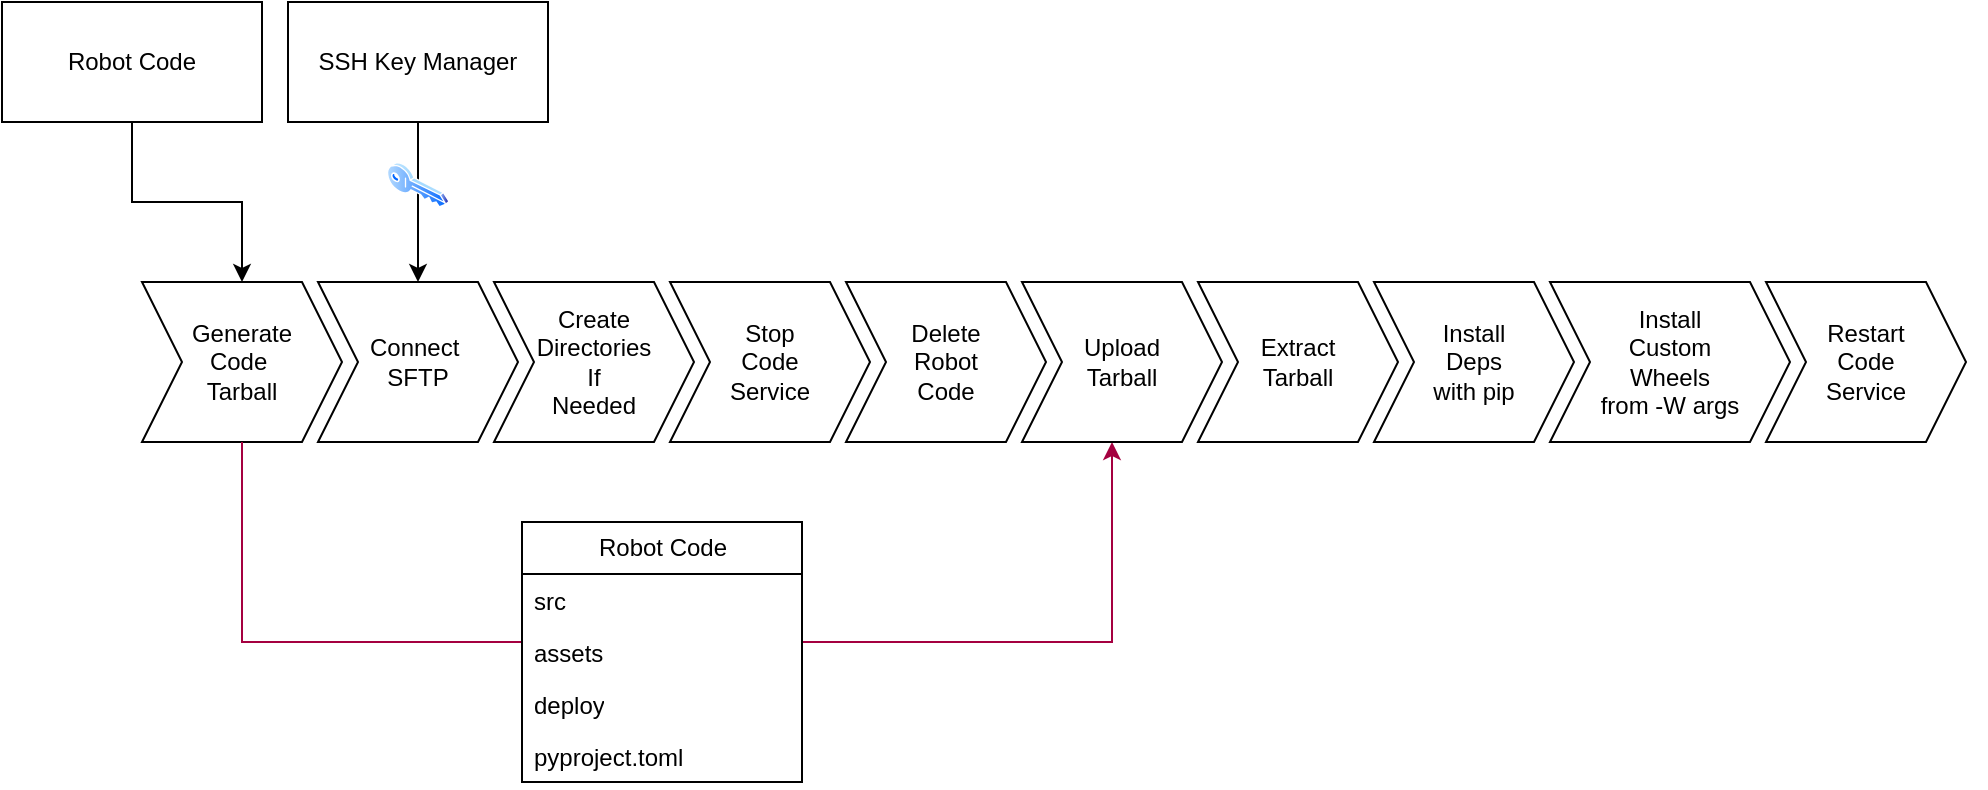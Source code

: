 <mxfile version="27.2.0" pages="2">
  <diagram name="Deploy" id="7H7E4NXmnUPydR_QwePN">
    <mxGraphModel grid="1" page="1" gridSize="10" guides="1" tooltips="1" connect="1" arrows="1" fold="1" pageScale="1" pageWidth="850" pageHeight="1100" background="none" math="0" shadow="0">
      <root>
        <mxCell id="0" />
        <mxCell id="1" parent="0" />
        <mxCell id="BoAaOEzfVGBLyncLPv35-66" value="" style="swimlane;childLayout=stackLayout;horizontal=1;fillColor=none;horizontalStack=1;resizeParent=1;resizeParentMax=0;resizeLast=0;collapsible=0;strokeColor=none;stackBorder=10;stackSpacing=-12;resizable=1;align=center;points=[];whiteSpace=wrap;html=1;startSize=0;" vertex="1" parent="1">
          <mxGeometry x="510" y="560" width="932" height="100" as="geometry" />
        </mxCell>
        <mxCell id="BoAaOEzfVGBLyncLPv35-67" value="&lt;div&gt;Generate&lt;/div&gt;&lt;div&gt;Code&amp;nbsp;&lt;/div&gt;&lt;div&gt;Tarball&lt;/div&gt;" style="shape=step;perimeter=stepPerimeter;fixedSize=1;points=[];whiteSpace=wrap;html=1;" vertex="1" parent="BoAaOEzfVGBLyncLPv35-66">
          <mxGeometry x="10" y="10" width="100" height="80" as="geometry" />
        </mxCell>
        <mxCell id="BoAaOEzfVGBLyncLPv35-68" value="&lt;div&gt;Connect&amp;nbsp;&lt;/div&gt;&lt;div&gt;SFTP&lt;/div&gt;" style="shape=step;perimeter=stepPerimeter;fixedSize=1;points=[];whiteSpace=wrap;html=1;" vertex="1" parent="BoAaOEzfVGBLyncLPv35-66">
          <mxGeometry x="98" y="10" width="100" height="80" as="geometry" />
        </mxCell>
        <mxCell id="BoAaOEzfVGBLyncLPv35-69" value="&lt;div&gt;Create&lt;/div&gt;&lt;div&gt;Directories&lt;/div&gt;&lt;div&gt;If&lt;/div&gt;&lt;div&gt;Needed&lt;/div&gt;" style="shape=step;perimeter=stepPerimeter;fixedSize=1;points=[];whiteSpace=wrap;html=1;" vertex="1" parent="BoAaOEzfVGBLyncLPv35-66">
          <mxGeometry x="186" y="10" width="100" height="80" as="geometry" />
        </mxCell>
        <mxCell id="BoAaOEzfVGBLyncLPv35-77" value="&lt;div&gt;Stop&lt;/div&gt;&lt;div&gt;Code&lt;/div&gt;&lt;div&gt;Service&lt;/div&gt;" style="shape=step;perimeter=stepPerimeter;fixedSize=1;points=[];whiteSpace=wrap;html=1;" vertex="1" parent="BoAaOEzfVGBLyncLPv35-66">
          <mxGeometry x="274" y="10" width="100" height="80" as="geometry" />
        </mxCell>
        <mxCell id="BoAaOEzfVGBLyncLPv35-78" value="&lt;div&gt;Delete&lt;/div&gt;&lt;div&gt;Robot&lt;/div&gt;&lt;div&gt;Code&lt;/div&gt;" style="shape=step;perimeter=stepPerimeter;fixedSize=1;points=[];whiteSpace=wrap;html=1;" vertex="1" parent="BoAaOEzfVGBLyncLPv35-66">
          <mxGeometry x="362" y="10" width="100" height="80" as="geometry" />
        </mxCell>
        <mxCell id="BoAaOEzfVGBLyncLPv35-80" style="edgeStyle=orthogonalEdgeStyle;rounded=0;orthogonalLoop=1;jettySize=auto;html=1;fillColor=#d80073;strokeColor=#A50040;" edge="1" parent="BoAaOEzfVGBLyncLPv35-66" source="BoAaOEzfVGBLyncLPv35-67" target="BoAaOEzfVGBLyncLPv35-79">
          <mxGeometry relative="1" as="geometry">
            <mxPoint x="495" y="90" as="targetPoint" />
            <Array as="points">
              <mxPoint x="60" y="190" />
              <mxPoint x="495" y="190" />
            </Array>
          </mxGeometry>
        </mxCell>
        <mxCell id="BoAaOEzfVGBLyncLPv35-79" value="&lt;div&gt;Upload&lt;/div&gt;&lt;div&gt;Tarball&lt;/div&gt;" style="shape=step;perimeter=stepPerimeter;fixedSize=1;points=[];whiteSpace=wrap;html=1;" vertex="1" parent="BoAaOEzfVGBLyncLPv35-66">
          <mxGeometry x="450" y="10" width="100" height="80" as="geometry" />
        </mxCell>
        <mxCell id="BoAaOEzfVGBLyncLPv35-81" value="&lt;div&gt;Extract&lt;/div&gt;&lt;div&gt;Tarball&lt;/div&gt;" style="shape=step;perimeter=stepPerimeter;fixedSize=1;points=[];whiteSpace=wrap;html=1;" vertex="1" parent="BoAaOEzfVGBLyncLPv35-66">
          <mxGeometry x="538" y="10" width="100" height="80" as="geometry" />
        </mxCell>
        <mxCell id="BoAaOEzfVGBLyncLPv35-82" value="&lt;div&gt;Install&lt;/div&gt;&lt;div&gt;Deps&lt;/div&gt;&lt;div&gt;with pip&lt;/div&gt;" style="shape=step;perimeter=stepPerimeter;fixedSize=1;points=[];whiteSpace=wrap;html=1;" vertex="1" parent="BoAaOEzfVGBLyncLPv35-66">
          <mxGeometry x="626" y="10" width="100" height="80" as="geometry" />
        </mxCell>
        <mxCell id="W1d6NbL3SS3u4banT88Q-4" value="&lt;div&gt;Install&lt;/div&gt;&lt;div&gt;Custom&lt;/div&gt;&lt;div&gt;Wheels&lt;/div&gt;&lt;div&gt;from -W args&lt;/div&gt;" style="shape=step;perimeter=stepPerimeter;whiteSpace=wrap;html=1;fixedSize=1;" vertex="1" parent="BoAaOEzfVGBLyncLPv35-66">
          <mxGeometry x="714" y="10" width="120" height="80" as="geometry" />
        </mxCell>
        <mxCell id="BoAaOEzfVGBLyncLPv35-83" value="&lt;div&gt;Restart&lt;/div&gt;&lt;div&gt;Code&lt;/div&gt;&lt;div&gt;Service&lt;/div&gt;" style="shape=step;perimeter=stepPerimeter;fixedSize=1;points=[];whiteSpace=wrap;html=1;shadow=0;" vertex="1" parent="BoAaOEzfVGBLyncLPv35-66">
          <mxGeometry x="822" y="10" width="100" height="80" as="geometry" />
        </mxCell>
        <mxCell id="BoAaOEzfVGBLyncLPv35-75" style="edgeStyle=orthogonalEdgeStyle;rounded=0;orthogonalLoop=1;jettySize=auto;html=1;" edge="1" parent="1" source="BoAaOEzfVGBLyncLPv35-72" target="BoAaOEzfVGBLyncLPv35-68">
          <mxGeometry relative="1" as="geometry" />
        </mxCell>
        <mxCell id="BoAaOEzfVGBLyncLPv35-72" value="SSH Key Manager" style="rounded=0;whiteSpace=wrap;html=1;" vertex="1" parent="1">
          <mxGeometry x="593" y="430" width="130" height="60" as="geometry" />
        </mxCell>
        <mxCell id="BoAaOEzfVGBLyncLPv35-93" value="" style="image;aspect=fixed;perimeter=ellipsePerimeter;html=1;align=center;shadow=0;dashed=0;spacingTop=3;image=img/lib/active_directory/key.svg;imageBackground=none;imageBorder=none;" vertex="1" parent="1">
          <mxGeometry x="642.46" y="510" width="31.08" height="23" as="geometry" />
        </mxCell>
        <mxCell id="pcZ0-ckn7FtvvnfKstGV-1" value="Robot Code" style="swimlane;fontStyle=0;childLayout=stackLayout;horizontal=1;startSize=26;fillColor=none;horizontalStack=0;resizeParent=1;resizeParentMax=0;resizeLast=0;collapsible=1;marginBottom=0;html=1;glass=0;swimlaneLine=1;swimlaneFillColor=default;" vertex="1" parent="1">
          <mxGeometry x="710" y="690" width="140" height="130" as="geometry">
            <mxRectangle x="300" y="170" width="100" height="30" as="alternateBounds" />
          </mxGeometry>
        </mxCell>
        <mxCell id="pcZ0-ckn7FtvvnfKstGV-2" value="src" style="text;strokeColor=none;fillColor=none;align=left;verticalAlign=top;spacingLeft=4;spacingRight=4;overflow=hidden;rotatable=0;points=[[0,0.5],[1,0.5]];portConstraint=eastwest;whiteSpace=wrap;html=1;" vertex="1" parent="pcZ0-ckn7FtvvnfKstGV-1">
          <mxGeometry y="26" width="140" height="26" as="geometry" />
        </mxCell>
        <mxCell id="pcZ0-ckn7FtvvnfKstGV-3" value="assets" style="text;strokeColor=none;fillColor=none;align=left;verticalAlign=top;spacingLeft=4;spacingRight=4;overflow=hidden;rotatable=0;points=[[0,0.5],[1,0.5]];portConstraint=eastwest;whiteSpace=wrap;html=1;" vertex="1" parent="pcZ0-ckn7FtvvnfKstGV-1">
          <mxGeometry y="52" width="140" height="26" as="geometry" />
        </mxCell>
        <mxCell id="pcZ0-ckn7FtvvnfKstGV-4" value="deploy" style="text;strokeColor=none;fillColor=none;align=left;verticalAlign=top;spacingLeft=4;spacingRight=4;overflow=hidden;rotatable=0;points=[[0,0.5],[1,0.5]];portConstraint=eastwest;whiteSpace=wrap;html=1;" vertex="1" parent="pcZ0-ckn7FtvvnfKstGV-1">
          <mxGeometry y="78" width="140" height="26" as="geometry" />
        </mxCell>
        <mxCell id="pcZ0-ckn7FtvvnfKstGV-5" value="pyproject.toml" style="text;strokeColor=none;fillColor=none;align=left;verticalAlign=top;spacingLeft=4;spacingRight=4;overflow=hidden;rotatable=0;points=[[0,0.5],[1,0.5]];portConstraint=eastwest;whiteSpace=wrap;html=1;" vertex="1" parent="pcZ0-ckn7FtvvnfKstGV-1">
          <mxGeometry y="104" width="140" height="26" as="geometry" />
        </mxCell>
        <mxCell id="pcZ0-ckn7FtvvnfKstGV-7" style="edgeStyle=orthogonalEdgeStyle;rounded=0;orthogonalLoop=1;jettySize=auto;html=1;" edge="1" parent="1" source="pcZ0-ckn7FtvvnfKstGV-6" target="BoAaOEzfVGBLyncLPv35-67">
          <mxGeometry relative="1" as="geometry" />
        </mxCell>
        <mxCell id="pcZ0-ckn7FtvvnfKstGV-6" value="Robot Code" style="rounded=0;whiteSpace=wrap;html=1;" vertex="1" parent="1">
          <mxGeometry x="450" y="430" width="130" height="60" as="geometry" />
        </mxCell>
      </root>
    </mxGraphModel>
  </diagram>
  <diagram id="9Vua3vH_CtVlWO-5X2AS" name="Robot Code Directory Structure">
    <mxGraphModel grid="1" page="1" gridSize="10" guides="1" tooltips="1" connect="1" arrows="1" fold="1" pageScale="1" pageWidth="850" pageHeight="1100" math="0" shadow="0">
      <root>
        <mxCell id="0" />
        <mxCell id="1" parent="0" />
        <mxCell id="7D_O-X16J4g-W-c_W3G--1" value="Deploy Folder Structure" style="swimlane;startSize=20;horizontal=1;childLayout=treeLayout;horizontalTree=0;sortEdges=1;resizable=0;containerType=tree;fontSize=12;" vertex="1" parent="1">
          <mxGeometry x="290" y="340" width="280" height="290" as="geometry" />
        </mxCell>
        <mxCell id="7D_O-X16J4g-W-c_W3G--2" value="~" style="whiteSpace=wrap;html=1;" vertex="1" parent="7D_O-X16J4g-W-c_W3G--1">
          <mxGeometry x="90" y="40" width="100" height="40" as="geometry" />
        </mxCell>
        <mxCell id="7D_O-X16J4g-W-c_W3G--11" style="edgeStyle=orthogonalEdgeStyle;rounded=1;orthogonalLoop=1;jettySize=auto;html=1;exitX=0.5;exitY=1;exitDx=0;exitDy=0;entryX=0.5;entryY=0;entryDx=0;entryDy=0;curved=0;" edge="1" parent="7D_O-X16J4g-W-c_W3G--1" source="7D_O-X16J4g-W-c_W3G--3" target="7D_O-X16J4g-W-c_W3G--8">
          <mxGeometry relative="1" as="geometry" />
        </mxCell>
        <mxCell id="7D_O-X16J4g-W-c_W3G--12" style="edgeStyle=orthogonalEdgeStyle;rounded=1;orthogonalLoop=1;jettySize=auto;html=1;exitX=0.5;exitY=1;exitDx=0;exitDy=0;entryX=0.5;entryY=0;entryDx=0;entryDy=0;flowAnimation=0;curved=0;" edge="1" parent="7D_O-X16J4g-W-c_W3G--1" source="7D_O-X16J4g-W-c_W3G--3" target="7D_O-X16J4g-W-c_W3G--7">
          <mxGeometry relative="1" as="geometry" />
        </mxCell>
        <mxCell id="7D_O-X16J4g-W-c_W3G--3" value="&lt;div&gt;Deployed Robot Name&lt;/div&gt;&lt;div&gt;ex: `kevinbotv3/`&lt;/div&gt;" style="whiteSpace=wrap;html=1;" vertex="1" parent="7D_O-X16J4g-W-c_W3G--1">
          <mxGeometry x="70.81" y="130" width="138.38" height="50" as="geometry" />
        </mxCell>
        <mxCell id="7D_O-X16J4g-W-c_W3G--4" value="" style="edgeStyle=elbowEdgeStyle;elbow=vertical;html=1;rounded=1;curved=0;sourcePerimeterSpacing=0;targetPerimeterSpacing=0;startSize=6;endSize=6;" edge="1" parent="7D_O-X16J4g-W-c_W3G--1" source="7D_O-X16J4g-W-c_W3G--2" target="7D_O-X16J4g-W-c_W3G--3">
          <mxGeometry relative="1" as="geometry" />
        </mxCell>
        <mxCell id="7D_O-X16J4g-W-c_W3G--7" value="&lt;div&gt;robot&lt;/div&gt;" style="whiteSpace=wrap;html=1;" vertex="1" parent="7D_O-X16J4g-W-c_W3G--1">
          <mxGeometry x="20" y="230" width="100" height="40" as="geometry" />
        </mxCell>
        <mxCell id="7D_O-X16J4g-W-c_W3G--8" value="env" style="whiteSpace=wrap;html=1;fillColor=#ffe6cc;strokeColor=#d79b00;" vertex="1" parent="7D_O-X16J4g-W-c_W3G--1">
          <mxGeometry x="160" y="230" width="100" height="40" as="geometry" />
        </mxCell>
      </root>
    </mxGraphModel>
  </diagram>
</mxfile>
